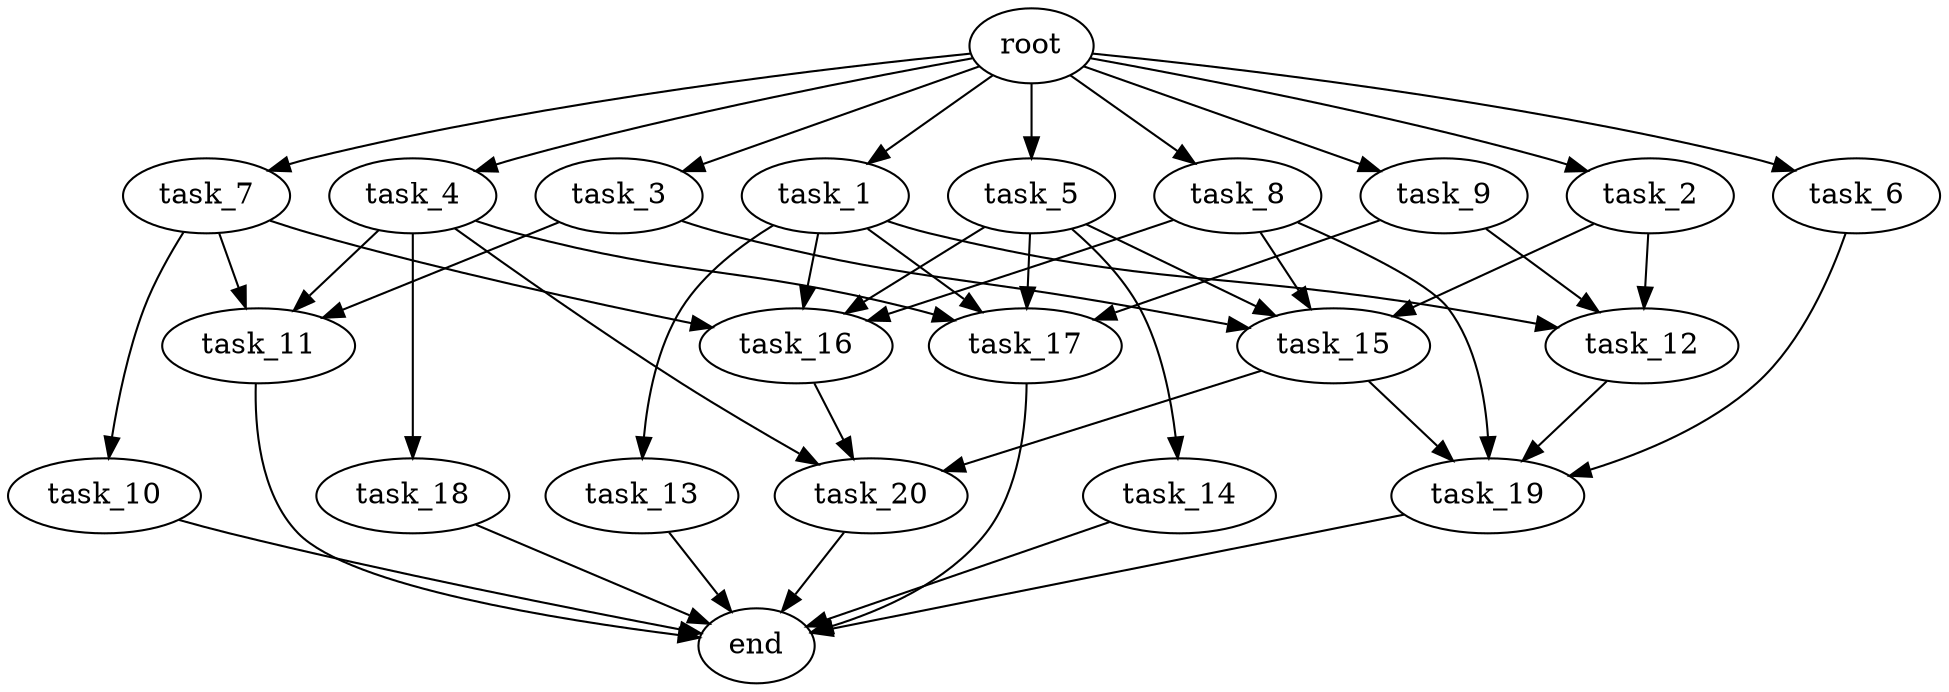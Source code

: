 digraph G {
  root [size="0.000000e+00"];
  task_1 [size="6.556527e+08"];
  task_2 [size="6.703681e+09"];
  task_3 [size="7.736049e+09"];
  task_4 [size="8.649644e+09"];
  task_5 [size="4.242670e+09"];
  task_6 [size="1.040164e+09"];
  task_7 [size="5.378004e+09"];
  task_8 [size="7.027726e+09"];
  task_9 [size="9.762263e+09"];
  task_10 [size="7.752292e+09"];
  task_11 [size="6.465965e+09"];
  task_12 [size="9.397571e+09"];
  task_13 [size="7.469161e+09"];
  task_14 [size="1.538392e+09"];
  task_15 [size="4.592793e+09"];
  task_16 [size="3.317822e+09"];
  task_17 [size="8.761215e+08"];
  task_18 [size="5.436264e+08"];
  task_19 [size="7.942354e+09"];
  task_20 [size="5.581284e+09"];
  end [size="0.000000e+00"];

  root -> task_1 [size="1.000000e-12"];
  root -> task_2 [size="1.000000e-12"];
  root -> task_3 [size="1.000000e-12"];
  root -> task_4 [size="1.000000e-12"];
  root -> task_5 [size="1.000000e-12"];
  root -> task_6 [size="1.000000e-12"];
  root -> task_7 [size="1.000000e-12"];
  root -> task_8 [size="1.000000e-12"];
  root -> task_9 [size="1.000000e-12"];
  task_1 -> task_12 [size="3.132524e+08"];
  task_1 -> task_13 [size="7.469161e+08"];
  task_1 -> task_16 [size="8.294555e+07"];
  task_1 -> task_17 [size="2.190304e+07"];
  task_2 -> task_12 [size="3.132524e+08"];
  task_2 -> task_15 [size="1.148198e+08"];
  task_3 -> task_11 [size="2.155322e+08"];
  task_3 -> task_15 [size="1.148198e+08"];
  task_4 -> task_11 [size="2.155322e+08"];
  task_4 -> task_17 [size="2.190304e+07"];
  task_4 -> task_18 [size="5.436264e+07"];
  task_4 -> task_20 [size="1.860428e+08"];
  task_5 -> task_14 [size="1.538392e+08"];
  task_5 -> task_15 [size="1.148198e+08"];
  task_5 -> task_16 [size="8.294555e+07"];
  task_5 -> task_17 [size="2.190304e+07"];
  task_6 -> task_19 [size="1.985588e+08"];
  task_7 -> task_10 [size="7.752292e+08"];
  task_7 -> task_11 [size="2.155322e+08"];
  task_7 -> task_16 [size="8.294555e+07"];
  task_8 -> task_15 [size="1.148198e+08"];
  task_8 -> task_16 [size="8.294555e+07"];
  task_8 -> task_19 [size="1.985588e+08"];
  task_9 -> task_12 [size="3.132524e+08"];
  task_9 -> task_17 [size="2.190304e+07"];
  task_10 -> end [size="1.000000e-12"];
  task_11 -> end [size="1.000000e-12"];
  task_12 -> task_19 [size="1.985588e+08"];
  task_13 -> end [size="1.000000e-12"];
  task_14 -> end [size="1.000000e-12"];
  task_15 -> task_19 [size="1.985588e+08"];
  task_15 -> task_20 [size="1.860428e+08"];
  task_16 -> task_20 [size="1.860428e+08"];
  task_17 -> end [size="1.000000e-12"];
  task_18 -> end [size="1.000000e-12"];
  task_19 -> end [size="1.000000e-12"];
  task_20 -> end [size="1.000000e-12"];
}
